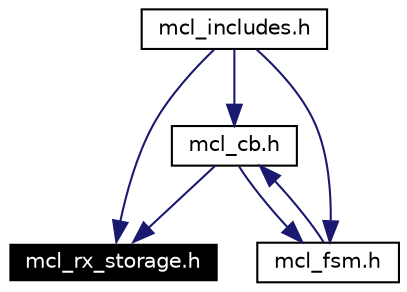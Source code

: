 digraph G
{
  edge [fontname="Helvetica",fontsize=10,labelfontname="Helvetica",labelfontsize=10];
  node [fontname="Helvetica",fontsize=10,shape=record];
  Node1911 [label="mcl_rx_storage.h",height=0.2,width=0.4,color="white", fillcolor="black", style="filled" fontcolor="white"];
  Node1912 -> Node1911 [color="midnightblue",fontsize=10,style="solid",fontname="Helvetica"];
  Node1912 [label="mcl_cb.h",height=0.2,width=0.4,color="black",URL="$mcl__cb_8h.html"];
  Node1913 -> Node1912 [color="midnightblue",fontsize=10,style="solid",fontname="Helvetica"];
  Node1913 [label="mcl_includes.h",height=0.2,width=0.4,color="black",URL="$mcl__includes_8h.html"];
  Node1939 -> Node1912 [color="midnightblue",fontsize=10,style="solid",fontname="Helvetica"];
  Node1939 [label="mcl_fsm.h",height=0.2,width=0.4,color="black",URL="$mcl__fsm_8h.html"];
  Node1912 -> Node1939 [color="midnightblue",fontsize=10,style="solid",fontname="Helvetica"];
  Node1913 -> Node1939 [color="midnightblue",fontsize=10,style="solid",fontname="Helvetica"];
  Node1913 -> Node1911 [color="midnightblue",fontsize=10,style="solid",fontname="Helvetica"];
}
